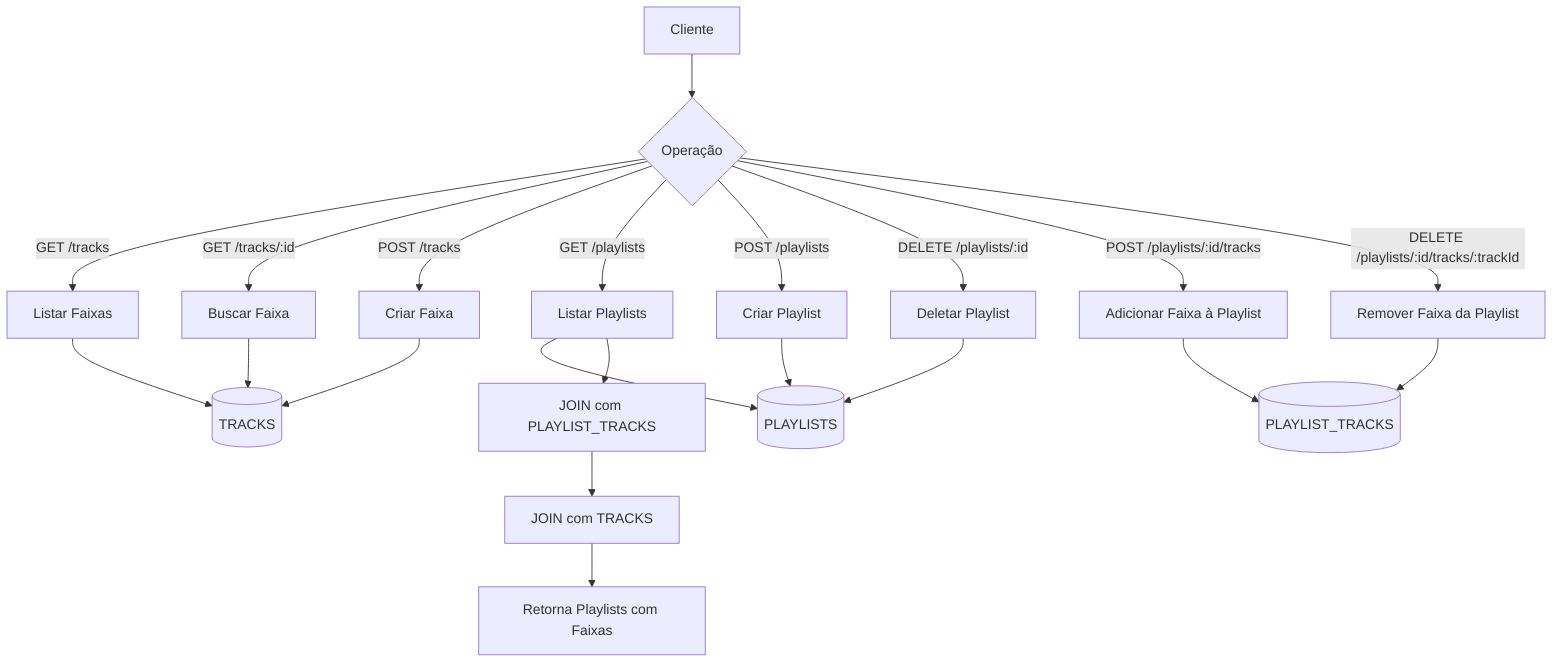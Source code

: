 %% Operações da API para as 3 Tabelas

flowchart TD
    A[Cliente] --> B{Operação}
    
    B -->|GET /tracks| C[Listar Faixas]
    B -->|GET /tracks/:id| D[Buscar Faixa]
    B -->|POST /tracks| E[Criar Faixa]
    
    B -->|GET /playlists| F[Listar Playlists]
    B -->|POST /playlists| G[Criar Playlist]
    B -->|DELETE /playlists/:id| H[Deletar Playlist]
    
    B -->|POST /playlists/:id/tracks| I[Adicionar Faixa à Playlist]
    B -->|DELETE /playlists/:id/tracks/:trackId| J[Remover Faixa da Playlist]
    
    C --> K[(TRACKS)]
    D --> K
    E --> K
    
    F --> L[(PLAYLISTS)]
    G --> L
    H --> L
    
    I --> M[(PLAYLIST_TRACKS)]
    J --> M
    
    F --> N[JOIN com PLAYLIST_TRACKS]
    N --> O[JOIN com TRACKS]
    O --> P[Retorna Playlists com Faixas]
